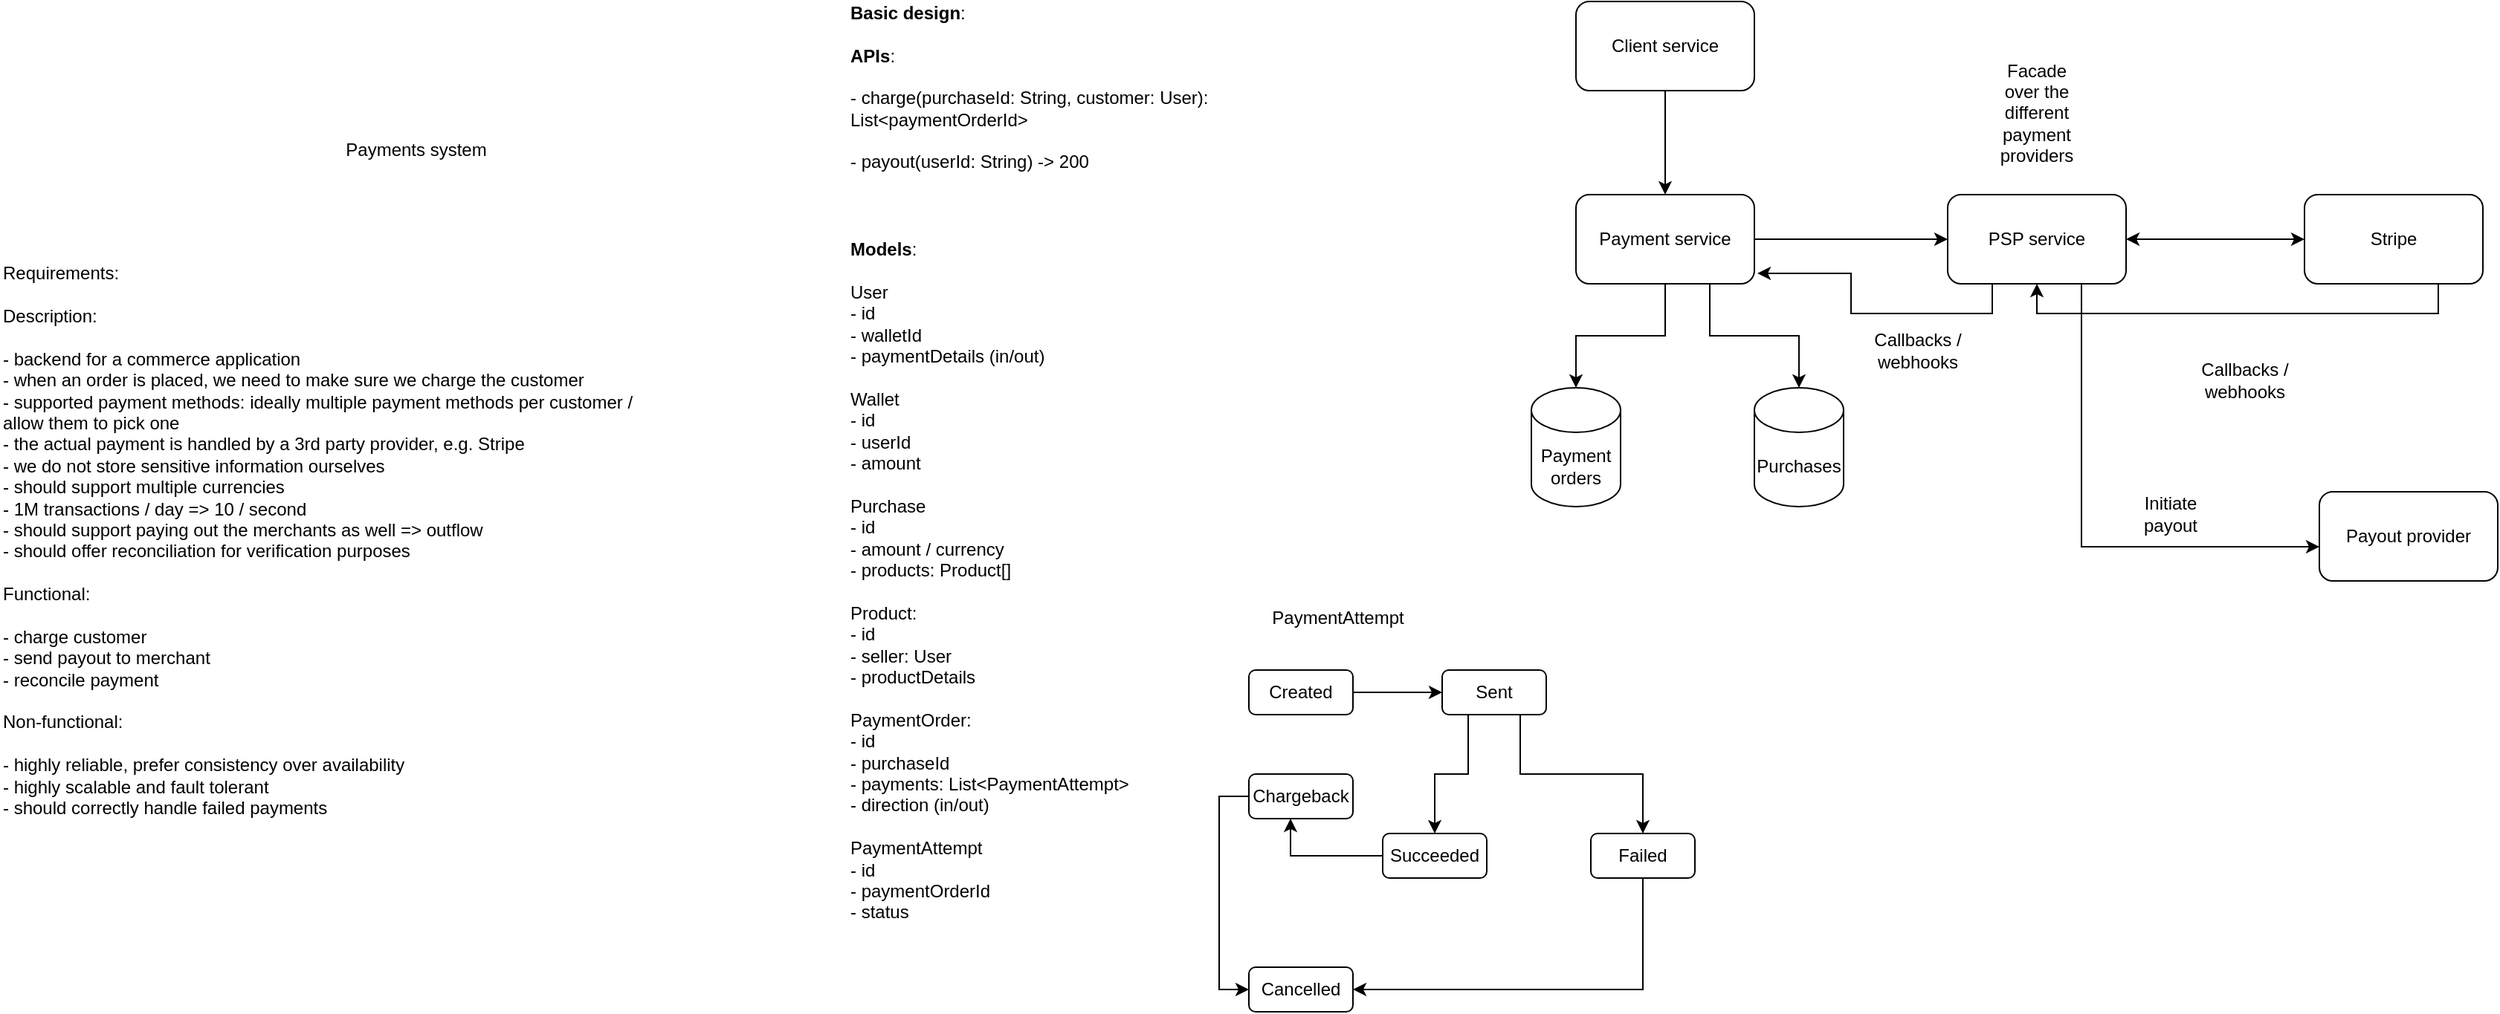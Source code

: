 <mxfile version="24.7.16">
  <diagram name="Page-1" id="5XDEjgUO5CY6whR17oVU">
    <mxGraphModel dx="2074" dy="2214" grid="1" gridSize="10" guides="1" tooltips="1" connect="1" arrows="1" fold="1" page="1" pageScale="1" pageWidth="850" pageHeight="1100" math="0" shadow="0">
      <root>
        <mxCell id="0" />
        <mxCell id="1" parent="0" />
        <mxCell id="qYIDh-UkHd80wMPVZZLm-1" value="Payments system" style="text;html=1;align=center;verticalAlign=middle;whiteSpace=wrap;rounded=0;" vertex="1" parent="1">
          <mxGeometry x="220" y="-80" width="240" height="40" as="geometry" />
        </mxCell>
        <mxCell id="qYIDh-UkHd80wMPVZZLm-2" value="&lt;div align=&quot;left&quot;&gt;Requirements:&lt;/div&gt;&lt;div align=&quot;left&quot;&gt;&lt;br&gt;&lt;/div&gt;&lt;div align=&quot;left&quot;&gt;Description:&lt;/div&gt;&lt;div align=&quot;left&quot;&gt;&lt;br&gt;&lt;/div&gt;&lt;div align=&quot;left&quot;&gt;- backend for a commerce application&lt;/div&gt;&lt;div align=&quot;left&quot;&gt;- when an order is placed, we need to make sure we charge the customer&lt;/div&gt;&lt;div align=&quot;left&quot;&gt;- supported payment methods: ideally multiple payment methods per customer / allow them to pick one&lt;/div&gt;&lt;div align=&quot;left&quot;&gt;- the actual payment is handled by a 3rd party provider, e.g. Stripe&lt;/div&gt;&lt;div align=&quot;left&quot;&gt;- we do not store sensitive information ourselves&lt;/div&gt;&lt;div align=&quot;left&quot;&gt;- should support multiple currencies&lt;/div&gt;&lt;div align=&quot;left&quot;&gt;- 1M transactions / day =&amp;gt; 10 / second&lt;/div&gt;&lt;div align=&quot;left&quot;&gt;- should support paying out the merchants as well =&amp;gt; outflow&lt;/div&gt;&lt;div align=&quot;left&quot;&gt;- should offer reconciliation for verification purposes&lt;/div&gt;&lt;div align=&quot;left&quot;&gt;&lt;br&gt;&lt;/div&gt;&lt;div align=&quot;left&quot;&gt;Functional:&lt;/div&gt;&lt;div align=&quot;left&quot;&gt;&lt;br&gt;&lt;/div&gt;&lt;div align=&quot;left&quot;&gt;- charge customer&lt;/div&gt;&lt;div align=&quot;left&quot;&gt;- send payout to merchant&lt;/div&gt;&lt;div align=&quot;left&quot;&gt;- reconcile payment&lt;/div&gt;&lt;div align=&quot;left&quot;&gt;&lt;br&gt;&lt;/div&gt;&lt;div align=&quot;left&quot;&gt;Non-functional:&lt;/div&gt;&lt;div align=&quot;left&quot;&gt;&lt;br&gt;&lt;/div&gt;&lt;div align=&quot;left&quot;&gt;- highly reliable, prefer consistency over availability&lt;/div&gt;&lt;div align=&quot;left&quot;&gt;- highly scalable and fault tolerant&lt;/div&gt;&lt;div align=&quot;left&quot;&gt;- should correctly handle failed payments&lt;br&gt;&lt;/div&gt;&lt;div align=&quot;left&quot;&gt;&lt;br&gt;&lt;/div&gt;" style="text;html=1;align=left;verticalAlign=middle;whiteSpace=wrap;rounded=0;" vertex="1" parent="1">
          <mxGeometry x="60" y="180" width="440" height="60" as="geometry" />
        </mxCell>
        <mxCell id="qYIDh-UkHd80wMPVZZLm-3" value="&lt;div align=&quot;left&quot;&gt;&lt;b&gt;Basic design&lt;/b&gt;:&lt;/div&gt;&lt;div align=&quot;left&quot;&gt;&lt;br&gt;&lt;/div&gt;&lt;div align=&quot;left&quot;&gt;&lt;b&gt;APIs&lt;/b&gt;:&lt;/div&gt;&lt;div align=&quot;left&quot;&gt;&lt;br&gt;&lt;/div&gt;&lt;div align=&quot;left&quot;&gt;- charge(purchaseId: String, customer: User): List&amp;lt;paymentOrderId&amp;gt;&lt;/div&gt;&lt;div align=&quot;left&quot;&gt;&lt;br&gt;&lt;/div&gt;&lt;div align=&quot;left&quot;&gt;- payout(userId: String) -&amp;gt; 200&lt;br&gt;&lt;/div&gt;&lt;div align=&quot;left&quot;&gt;&lt;br&gt;&lt;/div&gt;" style="text;html=1;align=left;verticalAlign=middle;whiteSpace=wrap;rounded=0;" vertex="1" parent="1">
          <mxGeometry x="630" y="-110" width="310" height="30" as="geometry" />
        </mxCell>
        <mxCell id="qYIDh-UkHd80wMPVZZLm-5" value="&lt;div align=&quot;left&quot;&gt;&lt;b&gt;Models&lt;/b&gt;:&lt;/div&gt;&lt;div align=&quot;left&quot;&gt;&lt;br&gt;&lt;/div&gt;&lt;div align=&quot;left&quot;&gt;User&lt;/div&gt;&lt;div align=&quot;left&quot;&gt;- id&lt;/div&gt;&lt;div align=&quot;left&quot;&gt;- walletId&lt;br&gt;&lt;/div&gt;&lt;div align=&quot;left&quot;&gt;- paymentDetails (in/out)&lt;/div&gt;&lt;div align=&quot;left&quot;&gt;&lt;br&gt;&lt;/div&gt;&lt;div align=&quot;left&quot;&gt;Wallet&lt;/div&gt;&lt;div align=&quot;left&quot;&gt;- id&lt;/div&gt;&lt;div align=&quot;left&quot;&gt;- userId&lt;/div&gt;&lt;div align=&quot;left&quot;&gt;- amount&lt;br&gt;&lt;/div&gt;&lt;div align=&quot;left&quot;&gt;&lt;br&gt;&lt;/div&gt;&lt;div align=&quot;left&quot;&gt;Purchase&lt;/div&gt;&lt;div align=&quot;left&quot;&gt;- id&lt;/div&gt;&lt;div align=&quot;left&quot;&gt;- amount / currency&lt;/div&gt;&lt;div align=&quot;left&quot;&gt;- products: Product[]&lt;/div&gt;&lt;div align=&quot;left&quot;&gt;&lt;br&gt;&lt;/div&gt;&lt;div align=&quot;left&quot;&gt;Product:&lt;/div&gt;&lt;div align=&quot;left&quot;&gt;- id&lt;br&gt;&lt;/div&gt;&lt;div align=&quot;left&quot;&gt;- seller: User&lt;/div&gt;&lt;div align=&quot;left&quot;&gt;- productDetails&lt;br&gt;&lt;/div&gt;&lt;div align=&quot;left&quot;&gt;&lt;br&gt;&lt;/div&gt;&lt;div align=&quot;left&quot;&gt;PaymentOrder:&lt;/div&gt;&lt;div align=&quot;left&quot;&gt;- id&lt;/div&gt;&lt;div align=&quot;left&quot;&gt;- purchaseId&lt;/div&gt;&lt;div align=&quot;left&quot;&gt;- payments: List&amp;lt;PaymentAttempt&amp;gt;&lt;/div&gt;&lt;div align=&quot;left&quot;&gt;- direction (in/out)&lt;br&gt;&lt;/div&gt;&lt;div align=&quot;left&quot;&gt;&lt;br&gt;&lt;/div&gt;&lt;div align=&quot;left&quot;&gt;PaymentAttempt&lt;/div&gt;&lt;div align=&quot;left&quot;&gt;- id&lt;/div&gt;&lt;div align=&quot;left&quot;&gt;- paymentOrderId&lt;/div&gt;&lt;div align=&quot;left&quot;&gt;- status&lt;br&gt;&lt;/div&gt;" style="text;html=1;align=left;verticalAlign=middle;whiteSpace=wrap;rounded=0;" vertex="1" parent="1">
          <mxGeometry x="630" y="170" width="300" height="120" as="geometry" />
        </mxCell>
        <mxCell id="qYIDh-UkHd80wMPVZZLm-10" style="edgeStyle=orthogonalEdgeStyle;rounded=0;orthogonalLoop=1;jettySize=auto;html=1;entryX=0.5;entryY=0;entryDx=0;entryDy=0;" edge="1" parent="1" source="qYIDh-UkHd80wMPVZZLm-8" target="qYIDh-UkHd80wMPVZZLm-9">
          <mxGeometry relative="1" as="geometry" />
        </mxCell>
        <mxCell id="qYIDh-UkHd80wMPVZZLm-8" value="Client service" style="rounded=1;whiteSpace=wrap;html=1;" vertex="1" parent="1">
          <mxGeometry x="1120" y="-160" width="120" height="60" as="geometry" />
        </mxCell>
        <mxCell id="qYIDh-UkHd80wMPVZZLm-13" style="edgeStyle=orthogonalEdgeStyle;rounded=0;orthogonalLoop=1;jettySize=auto;html=1;" edge="1" parent="1" source="qYIDh-UkHd80wMPVZZLm-9" target="qYIDh-UkHd80wMPVZZLm-11">
          <mxGeometry relative="1" as="geometry" />
        </mxCell>
        <mxCell id="qYIDh-UkHd80wMPVZZLm-14" style="edgeStyle=orthogonalEdgeStyle;rounded=0;orthogonalLoop=1;jettySize=auto;html=1;exitX=0.75;exitY=1;exitDx=0;exitDy=0;" edge="1" parent="1" source="qYIDh-UkHd80wMPVZZLm-9" target="qYIDh-UkHd80wMPVZZLm-12">
          <mxGeometry relative="1" as="geometry" />
        </mxCell>
        <mxCell id="qYIDh-UkHd80wMPVZZLm-18" style="edgeStyle=orthogonalEdgeStyle;rounded=0;orthogonalLoop=1;jettySize=auto;html=1;" edge="1" parent="1" source="qYIDh-UkHd80wMPVZZLm-9" target="qYIDh-UkHd80wMPVZZLm-16">
          <mxGeometry relative="1" as="geometry" />
        </mxCell>
        <mxCell id="qYIDh-UkHd80wMPVZZLm-9" value="Payment service" style="rounded=1;whiteSpace=wrap;html=1;" vertex="1" parent="1">
          <mxGeometry x="1120" y="-30" width="120" height="60" as="geometry" />
        </mxCell>
        <mxCell id="qYIDh-UkHd80wMPVZZLm-11" value="&lt;div&gt;Payment orders&lt;br&gt;&lt;/div&gt;" style="shape=cylinder3;whiteSpace=wrap;html=1;boundedLbl=1;backgroundOutline=1;size=15;" vertex="1" parent="1">
          <mxGeometry x="1090" y="100" width="60" height="80" as="geometry" />
        </mxCell>
        <mxCell id="qYIDh-UkHd80wMPVZZLm-12" value="Purchases" style="shape=cylinder3;whiteSpace=wrap;html=1;boundedLbl=1;backgroundOutline=1;size=15;" vertex="1" parent="1">
          <mxGeometry x="1240" y="100" width="60" height="80" as="geometry" />
        </mxCell>
        <mxCell id="qYIDh-UkHd80wMPVZZLm-20" style="edgeStyle=orthogonalEdgeStyle;rounded=0;orthogonalLoop=1;jettySize=auto;html=1;exitX=0.75;exitY=1;exitDx=0;exitDy=0;entryX=0.5;entryY=1;entryDx=0;entryDy=0;" edge="1" parent="1" source="qYIDh-UkHd80wMPVZZLm-15" target="qYIDh-UkHd80wMPVZZLm-16">
          <mxGeometry relative="1" as="geometry" />
        </mxCell>
        <mxCell id="qYIDh-UkHd80wMPVZZLm-15" value="Stripe" style="rounded=1;whiteSpace=wrap;html=1;" vertex="1" parent="1">
          <mxGeometry x="1610" y="-30" width="120" height="60" as="geometry" />
        </mxCell>
        <mxCell id="qYIDh-UkHd80wMPVZZLm-17" style="edgeStyle=orthogonalEdgeStyle;rounded=0;orthogonalLoop=1;jettySize=auto;html=1;startArrow=classic;startFill=1;" edge="1" parent="1" source="qYIDh-UkHd80wMPVZZLm-16" target="qYIDh-UkHd80wMPVZZLm-15">
          <mxGeometry relative="1" as="geometry" />
        </mxCell>
        <mxCell id="qYIDh-UkHd80wMPVZZLm-16" value="PSP service" style="rounded=1;whiteSpace=wrap;html=1;" vertex="1" parent="1">
          <mxGeometry x="1370" y="-30" width="120" height="60" as="geometry" />
        </mxCell>
        <mxCell id="qYIDh-UkHd80wMPVZZLm-19" value="Facade over the different payment providers" style="text;html=1;align=center;verticalAlign=middle;whiteSpace=wrap;rounded=0;" vertex="1" parent="1">
          <mxGeometry x="1400" y="-100" width="60" height="30" as="geometry" />
        </mxCell>
        <mxCell id="qYIDh-UkHd80wMPVZZLm-21" value="Callbacks / webhooks" style="text;html=1;align=center;verticalAlign=middle;whiteSpace=wrap;rounded=0;" vertex="1" parent="1">
          <mxGeometry x="1300" y="60" width="100" height="30" as="geometry" />
        </mxCell>
        <mxCell id="qYIDh-UkHd80wMPVZZLm-22" style="edgeStyle=orthogonalEdgeStyle;rounded=0;orthogonalLoop=1;jettySize=auto;html=1;exitX=0.25;exitY=1;exitDx=0;exitDy=0;entryX=1.017;entryY=0.883;entryDx=0;entryDy=0;entryPerimeter=0;" edge="1" parent="1" source="qYIDh-UkHd80wMPVZZLm-16" target="qYIDh-UkHd80wMPVZZLm-9">
          <mxGeometry relative="1" as="geometry" />
        </mxCell>
        <mxCell id="qYIDh-UkHd80wMPVZZLm-23" value="Callbacks / webhooks" style="text;html=1;align=center;verticalAlign=middle;whiteSpace=wrap;rounded=0;" vertex="1" parent="1">
          <mxGeometry x="1520" y="80" width="100" height="30" as="geometry" />
        </mxCell>
        <mxCell id="qYIDh-UkHd80wMPVZZLm-26" value="PaymentAttempt" style="text;html=1;align=center;verticalAlign=middle;whiteSpace=wrap;rounded=0;" vertex="1" parent="1">
          <mxGeometry x="930" y="240" width="60" height="30" as="geometry" />
        </mxCell>
        <mxCell id="qYIDh-UkHd80wMPVZZLm-31" style="edgeStyle=orthogonalEdgeStyle;rounded=0;orthogonalLoop=1;jettySize=auto;html=1;entryX=0;entryY=0.5;entryDx=0;entryDy=0;" edge="1" parent="1" source="qYIDh-UkHd80wMPVZZLm-27" target="qYIDh-UkHd80wMPVZZLm-28">
          <mxGeometry relative="1" as="geometry" />
        </mxCell>
        <mxCell id="qYIDh-UkHd80wMPVZZLm-27" value="Created" style="rounded=1;whiteSpace=wrap;html=1;" vertex="1" parent="1">
          <mxGeometry x="900" y="290" width="70" height="30" as="geometry" />
        </mxCell>
        <mxCell id="qYIDh-UkHd80wMPVZZLm-32" style="edgeStyle=orthogonalEdgeStyle;rounded=0;orthogonalLoop=1;jettySize=auto;html=1;exitX=0.25;exitY=1;exitDx=0;exitDy=0;entryX=0.5;entryY=0;entryDx=0;entryDy=0;" edge="1" parent="1" source="qYIDh-UkHd80wMPVZZLm-28" target="qYIDh-UkHd80wMPVZZLm-29">
          <mxGeometry relative="1" as="geometry" />
        </mxCell>
        <mxCell id="qYIDh-UkHd80wMPVZZLm-33" style="edgeStyle=orthogonalEdgeStyle;rounded=0;orthogonalLoop=1;jettySize=auto;html=1;exitX=0.75;exitY=1;exitDx=0;exitDy=0;entryX=0.5;entryY=0;entryDx=0;entryDy=0;" edge="1" parent="1" source="qYIDh-UkHd80wMPVZZLm-28" target="qYIDh-UkHd80wMPVZZLm-30">
          <mxGeometry relative="1" as="geometry" />
        </mxCell>
        <mxCell id="qYIDh-UkHd80wMPVZZLm-28" value="Sent" style="rounded=1;whiteSpace=wrap;html=1;" vertex="1" parent="1">
          <mxGeometry x="1030" y="290" width="70" height="30" as="geometry" />
        </mxCell>
        <mxCell id="qYIDh-UkHd80wMPVZZLm-29" value="Succeeded" style="rounded=1;whiteSpace=wrap;html=1;" vertex="1" parent="1">
          <mxGeometry x="990" y="400" width="70" height="30" as="geometry" />
        </mxCell>
        <mxCell id="qYIDh-UkHd80wMPVZZLm-37" style="edgeStyle=orthogonalEdgeStyle;rounded=0;orthogonalLoop=1;jettySize=auto;html=1;" edge="1" parent="1" source="qYIDh-UkHd80wMPVZZLm-30" target="qYIDh-UkHd80wMPVZZLm-36">
          <mxGeometry relative="1" as="geometry">
            <Array as="points">
              <mxPoint x="1165" y="505" />
            </Array>
          </mxGeometry>
        </mxCell>
        <mxCell id="qYIDh-UkHd80wMPVZZLm-30" value="Failed" style="rounded=1;whiteSpace=wrap;html=1;" vertex="1" parent="1">
          <mxGeometry x="1130" y="400" width="70" height="30" as="geometry" />
        </mxCell>
        <mxCell id="qYIDh-UkHd80wMPVZZLm-38" style="edgeStyle=orthogonalEdgeStyle;rounded=0;orthogonalLoop=1;jettySize=auto;html=1;entryX=0;entryY=0.5;entryDx=0;entryDy=0;" edge="1" parent="1" source="qYIDh-UkHd80wMPVZZLm-34" target="qYIDh-UkHd80wMPVZZLm-36">
          <mxGeometry relative="1" as="geometry">
            <Array as="points">
              <mxPoint x="880" y="375" />
              <mxPoint x="880" y="505" />
            </Array>
          </mxGeometry>
        </mxCell>
        <mxCell id="qYIDh-UkHd80wMPVZZLm-34" value="Chargeback" style="rounded=1;whiteSpace=wrap;html=1;" vertex="1" parent="1">
          <mxGeometry x="900" y="360" width="70" height="30" as="geometry" />
        </mxCell>
        <mxCell id="qYIDh-UkHd80wMPVZZLm-35" style="edgeStyle=orthogonalEdgeStyle;rounded=0;orthogonalLoop=1;jettySize=auto;html=1;entryX=0.4;entryY=1;entryDx=0;entryDy=0;entryPerimeter=0;" edge="1" parent="1" source="qYIDh-UkHd80wMPVZZLm-29" target="qYIDh-UkHd80wMPVZZLm-34">
          <mxGeometry relative="1" as="geometry" />
        </mxCell>
        <mxCell id="qYIDh-UkHd80wMPVZZLm-36" value="Cancelled" style="rounded=1;whiteSpace=wrap;html=1;" vertex="1" parent="1">
          <mxGeometry x="900" y="490" width="70" height="30" as="geometry" />
        </mxCell>
        <mxCell id="qYIDh-UkHd80wMPVZZLm-39" value="Payout provider" style="rounded=1;whiteSpace=wrap;html=1;" vertex="1" parent="1">
          <mxGeometry x="1620" y="170" width="120" height="60" as="geometry" />
        </mxCell>
        <mxCell id="qYIDh-UkHd80wMPVZZLm-41" style="edgeStyle=orthogonalEdgeStyle;rounded=0;orthogonalLoop=1;jettySize=auto;html=1;exitX=0.75;exitY=1;exitDx=0;exitDy=0;entryX=0;entryY=0.617;entryDx=0;entryDy=0;entryPerimeter=0;" edge="1" parent="1" source="qYIDh-UkHd80wMPVZZLm-16" target="qYIDh-UkHd80wMPVZZLm-39">
          <mxGeometry relative="1" as="geometry" />
        </mxCell>
        <mxCell id="qYIDh-UkHd80wMPVZZLm-42" value="Initiate payout" style="text;html=1;align=center;verticalAlign=middle;whiteSpace=wrap;rounded=0;" vertex="1" parent="1">
          <mxGeometry x="1490" y="170" width="60" height="30" as="geometry" />
        </mxCell>
      </root>
    </mxGraphModel>
  </diagram>
</mxfile>
